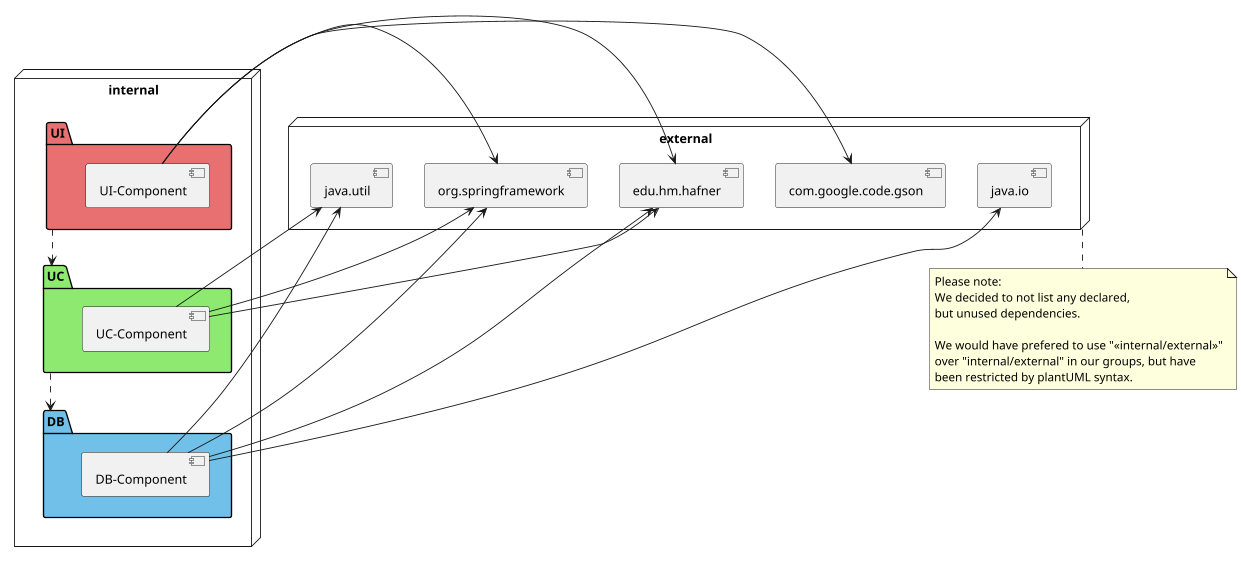 @startuml
skinparam componentStyle uml2
scale 0.9

node "internal" {
package "UI" #e97070 {
[UI-Component]
 }
package "UC" #8de970 {
[UC-Component]
}
package "DB" #70c0e9{
[DB-Component]
}
}
UI ..> UC
UC ..> DB

node "external" {
[edu.hm.hafner] <- [DB-Component]
[java.io] <- [DB-Component]
[java.util] <- [DB-Component]
[org.springframework] <- [DB-Component]

[java.util] <- [UC-Component]
[edu.hm.hafner] <- [UC-Component]
[org.springframework] <- [UC-Component]


[org.springframework] <- [UI-Component]
[com.google.code.gson] <- [UI-Component]
[edu.hm.hafner] <- [UI-Component]

}

note bottom of external
Please note:
We decided to not list any declared,
but unused dependencies.

We would have prefered to use "<<internal/external>>"
over "internal/external" in our groups, but have
been restricted by plantUML syntax.
end note

@enduml